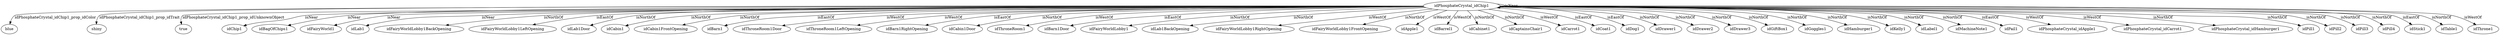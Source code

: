 digraph  {
idPhosphateCrystal_idChip1 [node_type=entity_node];
blue [node_type=property_node];
shiny [node_type=property_node];
true [node_type=property_node];
idChip1 [node_type=entity_node];
idBagOfChips1 [node_type=entity_node];
idFairyWorld1 [node_type=entity_node];
idLab1 [node_type=entity_node];
idFairyWorldLobby1BackOpening [node_type=entity_node];
idFairyWorldLobby1LeftOpening [node_type=entity_node];
idLab1Door [node_type=entity_node];
idCabin1 [node_type=entity_node];
idCabin1FrontOpening [node_type=entity_node];
idBarn1 [node_type=entity_node];
idThroneRoom1Door [node_type=entity_node];
idThroneRoom1LeftOpening [node_type=entity_node];
idBarn1RightOpening [node_type=entity_node];
idCabin1Door [node_type=entity_node];
idThroneRoom1 [node_type=entity_node];
idBarn1Door [node_type=entity_node];
idFairyWorldLobby1 [node_type=entity_node];
idLab1BackOpening [node_type=entity_node];
idFairyWorldLobby1RightOpening [node_type=entity_node];
idFairyWorldLobby1FrontOpening [node_type=entity_node];
idApple1 [node_type=entity_node];
idBarrel1 [node_type=entity_node];
idCabinet1 [node_type=entity_node];
idCaptainsChair1 [node_type=entity_node];
idCarrot1 [node_type=entity_node];
idCoat1 [node_type=entity_node];
idDog1 [node_type=entity_node];
idDrawer1 [node_type=entity_node];
idDrawer2 [node_type=entity_node];
idDrawer3 [node_type=entity_node];
idGiftBox1 [node_type=entity_node];
idGoggles1 [node_type=entity_node];
idHamburger1 [node_type=entity_node];
idKelly1 [node_type=entity_node];
idLabel1 [node_type=entity_node];
idMachineNote1 [node_type=entity_node];
idPail1 [node_type=entity_node];
idPhosphateCrystal_idApple1 [node_type=entity_node];
idPhosphateCrystal_idCarrot1 [node_type=entity_node];
idPhosphateCrystal_idHamburger1 [node_type=entity_node];
idPill1 [node_type=entity_node];
idPill2 [node_type=entity_node];
idPill3 [node_type=entity_node];
idPill4 [node_type=entity_node];
idStick1 [node_type=entity_node];
idTable1 [node_type=entity_node];
idThrone1 [node_type=entity_node];
idPhosphateCrystal_idChip1 -> blue  [edge_type=property, label=idPhosphateCrystal_idChip1_prop_idColor];
idPhosphateCrystal_idChip1 -> shiny  [edge_type=property, label=idPhosphateCrystal_idChip1_prop_idTrait];
idPhosphateCrystal_idChip1 -> true  [edge_type=property, label=idPhosphateCrystal_idChip1_prop_idUnknownObject];
idPhosphateCrystal_idChip1 -> idChip1  [edge_type=relationship, label=isNear];
idPhosphateCrystal_idChip1 -> idBagOfChips1  [edge_type=relationship, label=isNear];
idPhosphateCrystal_idChip1 -> idFairyWorld1  [edge_type=relationship, label=isNear];
idPhosphateCrystal_idChip1 -> idLab1  [edge_type=relationship, label=isNear];
idPhosphateCrystal_idChip1 -> idPhosphateCrystal_idChip1  [edge_type=relationship, label=isNear];
idPhosphateCrystal_idChip1 -> idFairyWorldLobby1BackOpening  [edge_type=relationship, label=isNorthOf];
idPhosphateCrystal_idChip1 -> idFairyWorldLobby1LeftOpening  [edge_type=relationship, label=isEastOf];
idPhosphateCrystal_idChip1 -> idLab1Door  [edge_type=relationship, label=isNorthOf];
idPhosphateCrystal_idChip1 -> idCabin1  [edge_type=relationship, label=isNorthOf];
idPhosphateCrystal_idChip1 -> idCabin1FrontOpening  [edge_type=relationship, label=isNorthOf];
idPhosphateCrystal_idChip1 -> idBarn1  [edge_type=relationship, label=isEastOf];
idPhosphateCrystal_idChip1 -> idThroneRoom1Door  [edge_type=relationship, label=isWestOf];
idPhosphateCrystal_idChip1 -> idThroneRoom1LeftOpening  [edge_type=relationship, label=isWestOf];
idPhosphateCrystal_idChip1 -> idBarn1RightOpening  [edge_type=relationship, label=isEastOf];
idPhosphateCrystal_idChip1 -> idCabin1Door  [edge_type=relationship, label=isNorthOf];
idPhosphateCrystal_idChip1 -> idThroneRoom1  [edge_type=relationship, label=isWestOf];
idPhosphateCrystal_idChip1 -> idBarn1Door  [edge_type=relationship, label=isEastOf];
idPhosphateCrystal_idChip1 -> idFairyWorldLobby1  [edge_type=relationship, label=isNorthOf];
idPhosphateCrystal_idChip1 -> idLab1BackOpening  [edge_type=relationship, label=isNorthOf];
idPhosphateCrystal_idChip1 -> idFairyWorldLobby1RightOpening  [edge_type=relationship, label=isWestOf];
idPhosphateCrystal_idChip1 -> idFairyWorldLobby1FrontOpening  [edge_type=relationship, label=isNorthOf];
idPhosphateCrystal_idChip1 -> idApple1  [edge_type=relationship, label=isWestOf];
idPhosphateCrystal_idChip1 -> idBarrel1  [edge_type=relationship, label=isWestOf];
idPhosphateCrystal_idChip1 -> idCabinet1  [edge_type=relationship, label=isNorthOf];
idPhosphateCrystal_idChip1 -> idCaptainsChair1  [edge_type=relationship, label=isNorthOf];
idPhosphateCrystal_idChip1 -> idCarrot1  [edge_type=relationship, label=isWestOf];
idPhosphateCrystal_idChip1 -> idCoat1  [edge_type=relationship, label=isEastOf];
idPhosphateCrystal_idChip1 -> idDog1  [edge_type=relationship, label=isEastOf];
idPhosphateCrystal_idChip1 -> idDrawer1  [edge_type=relationship, label=isNorthOf];
idPhosphateCrystal_idChip1 -> idDrawer2  [edge_type=relationship, label=isNorthOf];
idPhosphateCrystal_idChip1 -> idDrawer3  [edge_type=relationship, label=isNorthOf];
idPhosphateCrystal_idChip1 -> idGiftBox1  [edge_type=relationship, label=isNorthOf];
idPhosphateCrystal_idChip1 -> idGoggles1  [edge_type=relationship, label=isNorthOf];
idPhosphateCrystal_idChip1 -> idHamburger1  [edge_type=relationship, label=isNorthOf];
idPhosphateCrystal_idChip1 -> idKelly1  [edge_type=relationship, label=isNorthOf];
idPhosphateCrystal_idChip1 -> idLabel1  [edge_type=relationship, label=isNorthOf];
idPhosphateCrystal_idChip1 -> idMachineNote1  [edge_type=relationship, label=isNorthOf];
idPhosphateCrystal_idChip1 -> idPail1  [edge_type=relationship, label=isEastOf];
idPhosphateCrystal_idChip1 -> idPhosphateCrystal_idApple1  [edge_type=relationship, label=isWestOf];
idPhosphateCrystal_idChip1 -> idPhosphateCrystal_idCarrot1  [edge_type=relationship, label=isWestOf];
idPhosphateCrystal_idChip1 -> idPhosphateCrystal_idHamburger1  [edge_type=relationship, label=isNorthOf];
idPhosphateCrystal_idChip1 -> idPill1  [edge_type=relationship, label=isNorthOf];
idPhosphateCrystal_idChip1 -> idPill2  [edge_type=relationship, label=isNorthOf];
idPhosphateCrystal_idChip1 -> idPill3  [edge_type=relationship, label=isNorthOf];
idPhosphateCrystal_idChip1 -> idPill4  [edge_type=relationship, label=isNorthOf];
idPhosphateCrystal_idChip1 -> idStick1  [edge_type=relationship, label=isEastOf];
idPhosphateCrystal_idChip1 -> idTable1  [edge_type=relationship, label=isNorthOf];
idPhosphateCrystal_idChip1 -> idThrone1  [edge_type=relationship, label=isWestOf];
}

